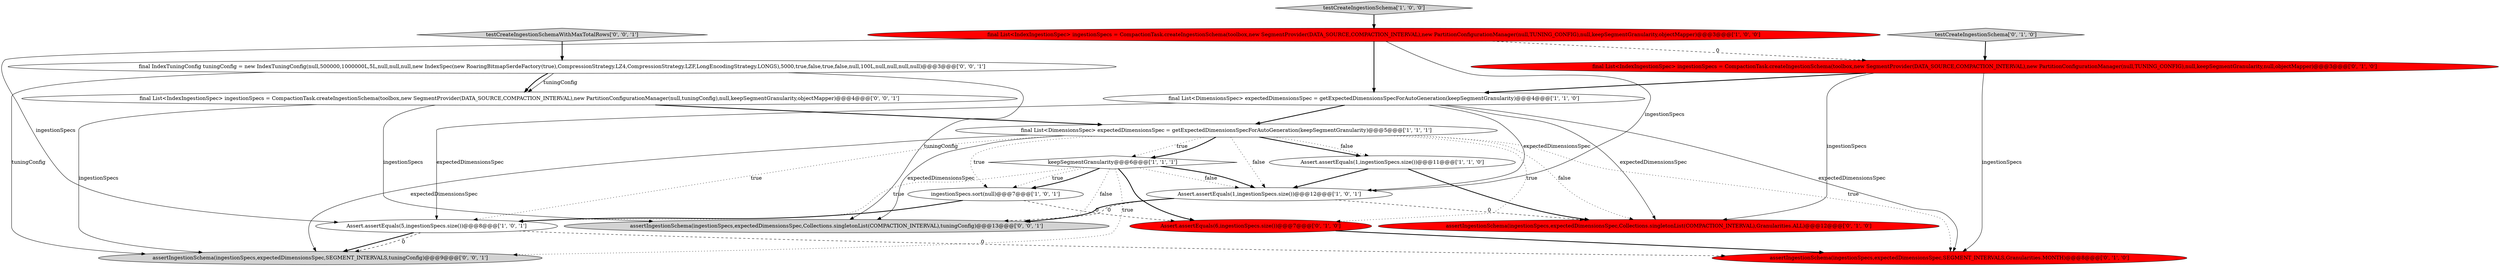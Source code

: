 digraph {
0 [style = filled, label = "testCreateIngestionSchema['1', '0', '0']", fillcolor = lightgray, shape = diamond image = "AAA0AAABBB1BBB"];
7 [style = filled, label = "final List<IndexIngestionSpec> ingestionSpecs = CompactionTask.createIngestionSchema(toolbox,new SegmentProvider(DATA_SOURCE,COMPACTION_INTERVAL),new PartitionConfigurationManager(null,TUNING_CONFIG),null,keepSegmentGranularity,objectMapper)@@@3@@@['1', '0', '0']", fillcolor = red, shape = ellipse image = "AAA1AAABBB1BBB"];
5 [style = filled, label = "Assert.assertEquals(5,ingestionSpecs.size())@@@8@@@['1', '0', '1']", fillcolor = white, shape = ellipse image = "AAA0AAABBB1BBB"];
13 [style = filled, label = "final List<IndexIngestionSpec> ingestionSpecs = CompactionTask.createIngestionSchema(toolbox,new SegmentProvider(DATA_SOURCE,COMPACTION_INTERVAL),new PartitionConfigurationManager(null,TUNING_CONFIG),null,keepSegmentGranularity,null,objectMapper)@@@3@@@['0', '1', '0']", fillcolor = red, shape = ellipse image = "AAA1AAABBB2BBB"];
3 [style = filled, label = "Assert.assertEquals(1,ingestionSpecs.size())@@@12@@@['1', '0', '1']", fillcolor = white, shape = ellipse image = "AAA0AAABBB1BBB"];
10 [style = filled, label = "assertIngestionSchema(ingestionSpecs,expectedDimensionsSpec,SEGMENT_INTERVALS,Granularities.MONTH)@@@8@@@['0', '1', '0']", fillcolor = red, shape = ellipse image = "AAA1AAABBB2BBB"];
16 [style = filled, label = "testCreateIngestionSchemaWithMaxTotalRows['0', '0', '1']", fillcolor = lightgray, shape = diamond image = "AAA0AAABBB3BBB"];
17 [style = filled, label = "final IndexTuningConfig tuningConfig = new IndexTuningConfig(null,500000,1000000L,5L,null,null,null,new IndexSpec(new RoaringBitmapSerdeFactory(true),CompressionStrategy.LZ4,CompressionStrategy.LZF,LongEncodingStrategy.LONGS),5000,true,false,true,false,null,100L,null,null,null,null)@@@3@@@['0', '0', '1']", fillcolor = white, shape = ellipse image = "AAA0AAABBB3BBB"];
9 [style = filled, label = "testCreateIngestionSchema['0', '1', '0']", fillcolor = lightgray, shape = diamond image = "AAA0AAABBB2BBB"];
8 [style = filled, label = "keepSegmentGranularity@@@6@@@['1', '1', '1']", fillcolor = white, shape = diamond image = "AAA0AAABBB1BBB"];
1 [style = filled, label = "final List<DimensionsSpec> expectedDimensionsSpec = getExpectedDimensionsSpecForAutoGeneration(keepSegmentGranularity)@@@4@@@['1', '1', '0']", fillcolor = white, shape = ellipse image = "AAA0AAABBB1BBB"];
12 [style = filled, label = "Assert.assertEquals(6,ingestionSpecs.size())@@@7@@@['0', '1', '0']", fillcolor = red, shape = ellipse image = "AAA1AAABBB2BBB"];
2 [style = filled, label = "ingestionSpecs.sort(null)@@@7@@@['1', '0', '1']", fillcolor = white, shape = ellipse image = "AAA0AAABBB1BBB"];
4 [style = filled, label = "final List<DimensionsSpec> expectedDimensionsSpec = getExpectedDimensionsSpecForAutoGeneration(keepSegmentGranularity)@@@5@@@['1', '1', '1']", fillcolor = white, shape = ellipse image = "AAA0AAABBB1BBB"];
11 [style = filled, label = "assertIngestionSchema(ingestionSpecs,expectedDimensionsSpec,Collections.singletonList(COMPACTION_INTERVAL),Granularities.ALL)@@@12@@@['0', '1', '0']", fillcolor = red, shape = ellipse image = "AAA1AAABBB2BBB"];
6 [style = filled, label = "Assert.assertEquals(1,ingestionSpecs.size())@@@11@@@['1', '1', '0']", fillcolor = white, shape = ellipse image = "AAA0AAABBB1BBB"];
15 [style = filled, label = "assertIngestionSchema(ingestionSpecs,expectedDimensionsSpec,SEGMENT_INTERVALS,tuningConfig)@@@9@@@['0', '0', '1']", fillcolor = lightgray, shape = ellipse image = "AAA0AAABBB3BBB"];
14 [style = filled, label = "assertIngestionSchema(ingestionSpecs,expectedDimensionsSpec,Collections.singletonList(COMPACTION_INTERVAL),tuningConfig)@@@13@@@['0', '0', '1']", fillcolor = lightgray, shape = ellipse image = "AAA0AAABBB3BBB"];
18 [style = filled, label = "final List<IndexIngestionSpec> ingestionSpecs = CompactionTask.createIngestionSchema(toolbox,new SegmentProvider(DATA_SOURCE,COMPACTION_INTERVAL),new PartitionConfigurationManager(null,tuningConfig),null,keepSegmentGranularity,objectMapper)@@@4@@@['0', '0', '1']", fillcolor = white, shape = ellipse image = "AAA0AAABBB3BBB"];
7->3 [style = solid, label="ingestionSpecs"];
6->3 [style = bold, label=""];
4->5 [style = dotted, label="true"];
1->4 [style = bold, label=""];
17->18 [style = solid, label="tuningConfig"];
8->3 [style = dotted, label="false"];
7->1 [style = bold, label=""];
7->5 [style = solid, label="ingestionSpecs"];
13->10 [style = solid, label="ingestionSpecs"];
4->6 [style = bold, label=""];
4->10 [style = dotted, label="true"];
8->2 [style = dotted, label="true"];
8->14 [style = dotted, label="false"];
3->14 [style = bold, label=""];
8->3 [style = bold, label=""];
4->8 [style = dotted, label="true"];
4->3 [style = dotted, label="false"];
5->15 [style = bold, label=""];
8->15 [style = dotted, label="true"];
1->10 [style = solid, label="expectedDimensionsSpec"];
16->17 [style = bold, label=""];
4->6 [style = dotted, label="false"];
1->3 [style = solid, label="expectedDimensionsSpec"];
13->1 [style = bold, label=""];
17->14 [style = solid, label="tuningConfig"];
4->14 [style = solid, label="expectedDimensionsSpec"];
4->2 [style = dotted, label="true"];
4->11 [style = dotted, label="false"];
0->7 [style = bold, label=""];
18->14 [style = solid, label="ingestionSpecs"];
1->11 [style = solid, label="expectedDimensionsSpec"];
2->12 [style = dashed, label="0"];
4->15 [style = solid, label="expectedDimensionsSpec"];
12->10 [style = bold, label=""];
18->4 [style = bold, label=""];
8->2 [style = bold, label=""];
5->10 [style = dashed, label="0"];
8->5 [style = dotted, label="true"];
17->15 [style = solid, label="tuningConfig"];
6->11 [style = bold, label=""];
7->13 [style = dashed, label="0"];
4->8 [style = bold, label=""];
1->5 [style = solid, label="expectedDimensionsSpec"];
3->14 [style = dashed, label="0"];
4->12 [style = dotted, label="true"];
13->11 [style = solid, label="ingestionSpecs"];
5->15 [style = dashed, label="0"];
8->12 [style = bold, label=""];
17->18 [style = bold, label=""];
3->11 [style = dashed, label="0"];
2->5 [style = bold, label=""];
9->13 [style = bold, label=""];
18->15 [style = solid, label="ingestionSpecs"];
}
